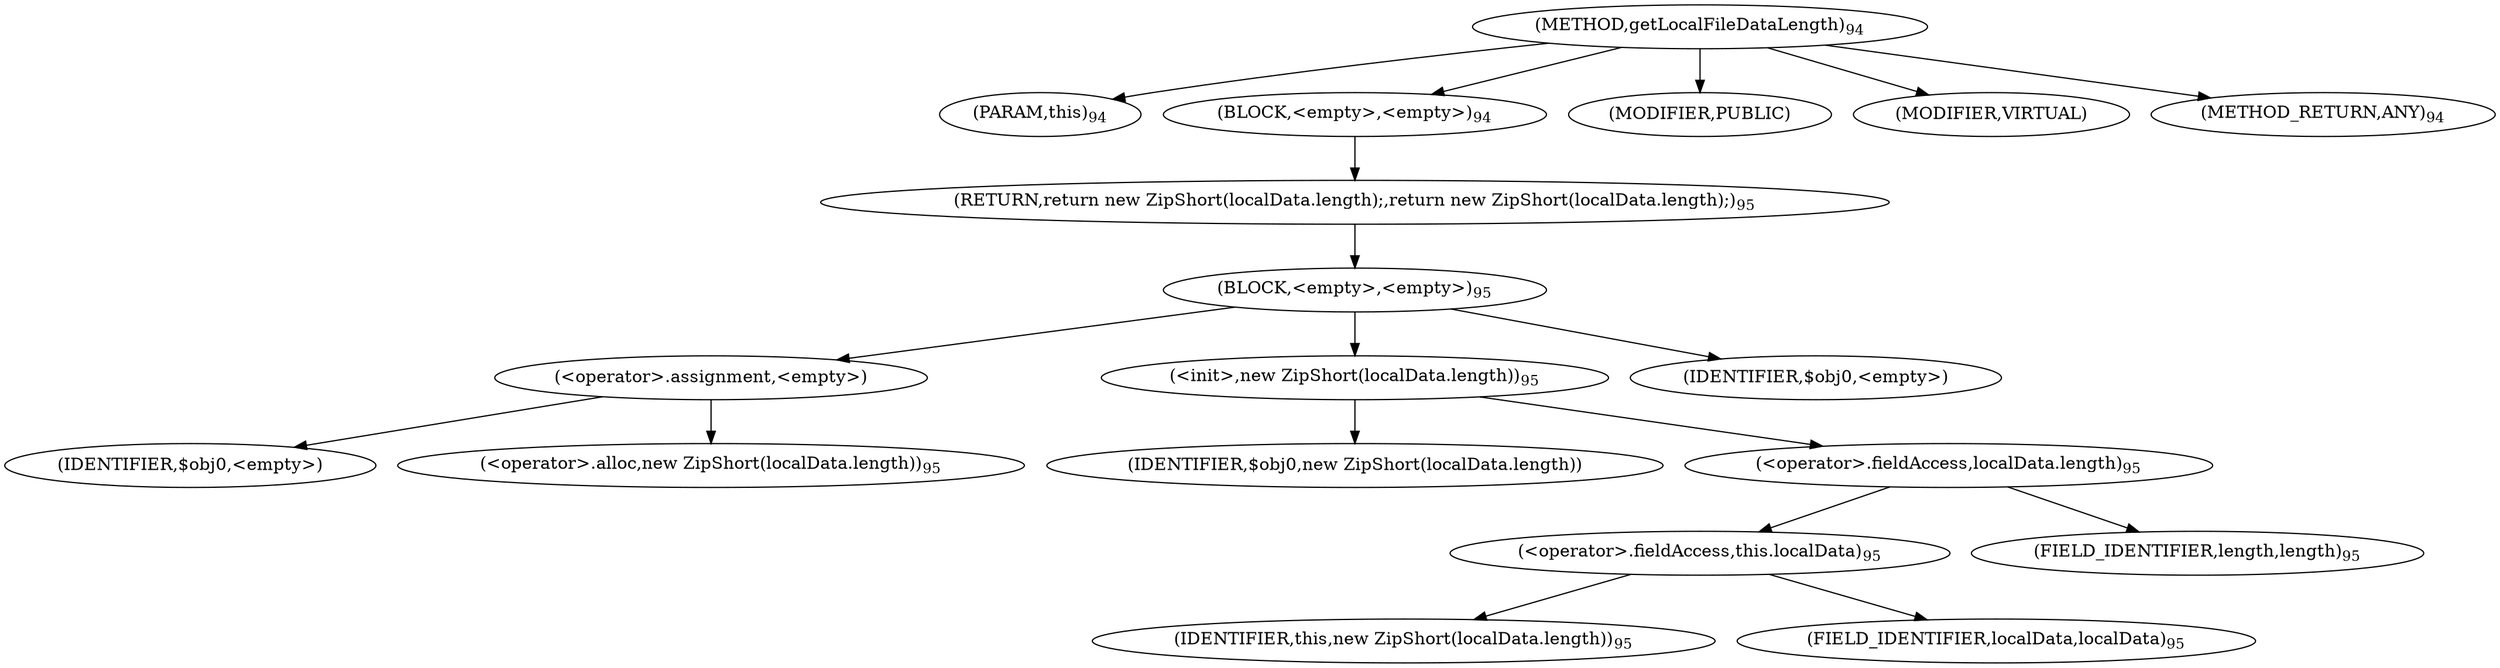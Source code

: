 digraph "getLocalFileDataLength" {  
"70" [label = <(METHOD,getLocalFileDataLength)<SUB>94</SUB>> ]
"71" [label = <(PARAM,this)<SUB>94</SUB>> ]
"72" [label = <(BLOCK,&lt;empty&gt;,&lt;empty&gt;)<SUB>94</SUB>> ]
"73" [label = <(RETURN,return new ZipShort(localData.length);,return new ZipShort(localData.length);)<SUB>95</SUB>> ]
"74" [label = <(BLOCK,&lt;empty&gt;,&lt;empty&gt;)<SUB>95</SUB>> ]
"75" [label = <(&lt;operator&gt;.assignment,&lt;empty&gt;)> ]
"76" [label = <(IDENTIFIER,$obj0,&lt;empty&gt;)> ]
"77" [label = <(&lt;operator&gt;.alloc,new ZipShort(localData.length))<SUB>95</SUB>> ]
"78" [label = <(&lt;init&gt;,new ZipShort(localData.length))<SUB>95</SUB>> ]
"79" [label = <(IDENTIFIER,$obj0,new ZipShort(localData.length))> ]
"80" [label = <(&lt;operator&gt;.fieldAccess,localData.length)<SUB>95</SUB>> ]
"81" [label = <(&lt;operator&gt;.fieldAccess,this.localData)<SUB>95</SUB>> ]
"82" [label = <(IDENTIFIER,this,new ZipShort(localData.length))<SUB>95</SUB>> ]
"83" [label = <(FIELD_IDENTIFIER,localData,localData)<SUB>95</SUB>> ]
"84" [label = <(FIELD_IDENTIFIER,length,length)<SUB>95</SUB>> ]
"85" [label = <(IDENTIFIER,$obj0,&lt;empty&gt;)> ]
"86" [label = <(MODIFIER,PUBLIC)> ]
"87" [label = <(MODIFIER,VIRTUAL)> ]
"88" [label = <(METHOD_RETURN,ANY)<SUB>94</SUB>> ]
  "70" -> "71" 
  "70" -> "72" 
  "70" -> "86" 
  "70" -> "87" 
  "70" -> "88" 
  "72" -> "73" 
  "73" -> "74" 
  "74" -> "75" 
  "74" -> "78" 
  "74" -> "85" 
  "75" -> "76" 
  "75" -> "77" 
  "78" -> "79" 
  "78" -> "80" 
  "80" -> "81" 
  "80" -> "84" 
  "81" -> "82" 
  "81" -> "83" 
}
